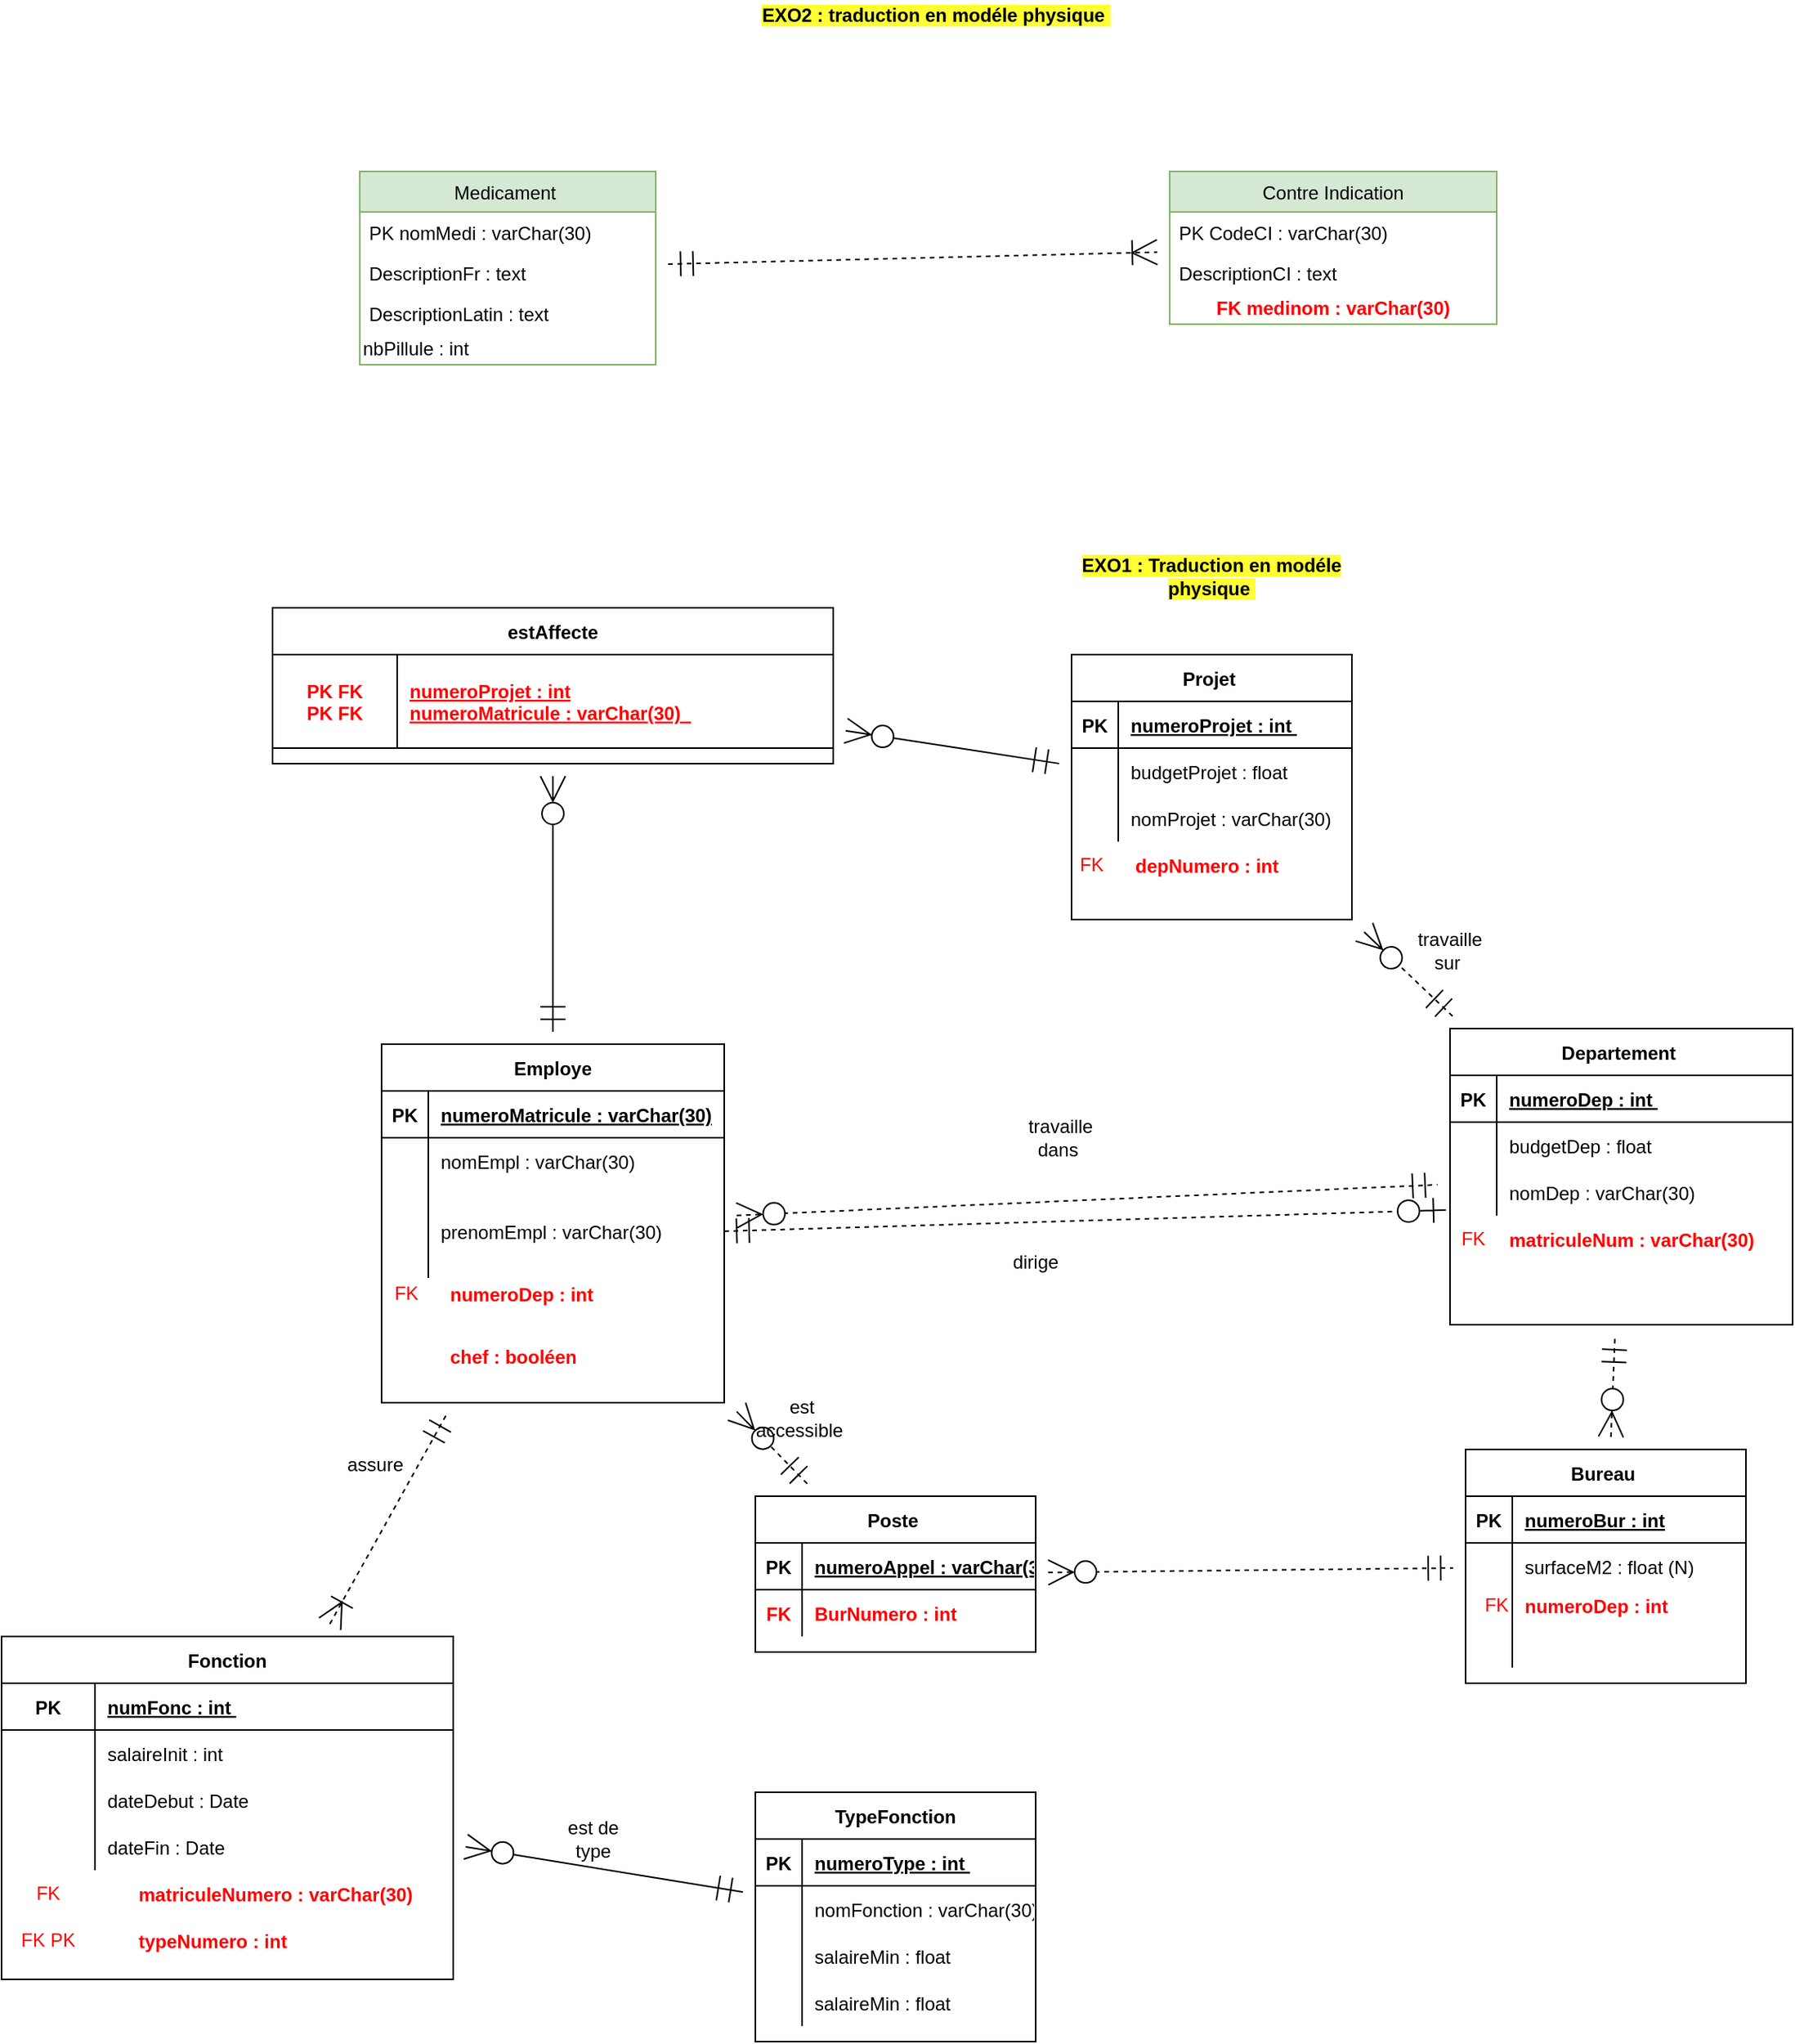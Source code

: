 <mxfile version="15.3.5" type="github">
  <diagram id="g3mVqeSmK5UX76V1MI1i" name="Page-1">
    <mxGraphModel dx="2046" dy="681" grid="1" gridSize="10" guides="1" tooltips="1" connect="1" arrows="1" fold="1" page="1" pageScale="1" pageWidth="827" pageHeight="1169" math="0" shadow="0">
      <root>
        <mxCell id="0" />
        <mxCell id="1" parent="0" />
        <mxCell id="WmKtAFG8N5slOJCgmu7g-1" value="Medicament " style="swimlane;fontStyle=0;childLayout=stackLayout;horizontal=1;startSize=26;fillColor=#d5e8d4;horizontalStack=0;resizeParent=1;resizeParentMax=0;resizeLast=0;collapsible=1;marginBottom=0;hachureGap=4;pointerEvents=0;strokeColor=#82b366;" parent="1" vertex="1">
          <mxGeometry x="-20" y="170" width="190" height="124" as="geometry" />
        </mxCell>
        <mxCell id="WmKtAFG8N5slOJCgmu7g-2" value="PK nomMedi : varChar(30)" style="text;strokeColor=none;fillColor=none;align=left;verticalAlign=top;spacingLeft=4;spacingRight=4;overflow=hidden;rotatable=0;points=[[0,0.5],[1,0.5]];portConstraint=eastwest;fontStyle=0" parent="WmKtAFG8N5slOJCgmu7g-1" vertex="1">
          <mxGeometry y="26" width="190" height="26" as="geometry" />
        </mxCell>
        <mxCell id="WmKtAFG8N5slOJCgmu7g-3" value="DescriptionFr : text" style="text;strokeColor=none;fillColor=none;align=left;verticalAlign=top;spacingLeft=4;spacingRight=4;overflow=hidden;rotatable=0;points=[[0,0.5],[1,0.5]];portConstraint=eastwest;" parent="WmKtAFG8N5slOJCgmu7g-1" vertex="1">
          <mxGeometry y="52" width="190" height="26" as="geometry" />
        </mxCell>
        <mxCell id="WmKtAFG8N5slOJCgmu7g-4" value="DescriptionLatin : text" style="text;strokeColor=none;fillColor=none;align=left;verticalAlign=top;spacingLeft=4;spacingRight=4;overflow=hidden;rotatable=0;points=[[0,0.5],[1,0.5]];portConstraint=eastwest;" parent="WmKtAFG8N5slOJCgmu7g-1" vertex="1">
          <mxGeometry y="78" width="190" height="26" as="geometry" />
        </mxCell>
        <mxCell id="WmKtAFG8N5slOJCgmu7g-5" value="nbPillule : int" style="text;html=1;strokeColor=none;fillColor=none;align=left;verticalAlign=middle;whiteSpace=wrap;rounded=0;hachureGap=4;pointerEvents=0;" parent="WmKtAFG8N5slOJCgmu7g-1" vertex="1">
          <mxGeometry y="104" width="190" height="20" as="geometry" />
        </mxCell>
        <mxCell id="WmKtAFG8N5slOJCgmu7g-6" value="Contre Indication" style="swimlane;fontStyle=0;childLayout=stackLayout;horizontal=1;startSize=26;fillColor=#d5e8d4;horizontalStack=0;resizeParent=1;resizeParentMax=0;resizeLast=0;collapsible=1;marginBottom=0;hachureGap=4;pointerEvents=0;strokeColor=#82b366;" parent="1" vertex="1">
          <mxGeometry x="500" y="170" width="210" height="98" as="geometry" />
        </mxCell>
        <mxCell id="WmKtAFG8N5slOJCgmu7g-7" value="PK CodeCI : varChar(30)" style="text;strokeColor=none;fillColor=none;align=left;verticalAlign=top;spacingLeft=4;spacingRight=4;overflow=hidden;rotatable=0;points=[[0,0.5],[1,0.5]];portConstraint=eastwest;fontStyle=0" parent="WmKtAFG8N5slOJCgmu7g-6" vertex="1">
          <mxGeometry y="26" width="210" height="26" as="geometry" />
        </mxCell>
        <mxCell id="WmKtAFG8N5slOJCgmu7g-8" value="DescriptionCI : text " style="text;strokeColor=none;fillColor=none;align=left;verticalAlign=top;spacingLeft=4;spacingRight=4;overflow=hidden;rotatable=0;points=[[0,0.5],[1,0.5]];portConstraint=eastwest;" parent="WmKtAFG8N5slOJCgmu7g-6" vertex="1">
          <mxGeometry y="52" width="210" height="26" as="geometry" />
        </mxCell>
        <mxCell id="WmKtAFG8N5slOJCgmu7g-11" value="&lt;b&gt;&lt;font color=&quot;#ff0000&quot;&gt;FK medinom : varChar(30)&lt;/font&gt;&lt;/b&gt;" style="text;html=1;strokeColor=none;fillColor=none;align=center;verticalAlign=middle;whiteSpace=wrap;rounded=0;hachureGap=4;pointerEvents=0;" parent="WmKtAFG8N5slOJCgmu7g-6" vertex="1">
          <mxGeometry y="78" width="210" height="20" as="geometry" />
        </mxCell>
        <mxCell id="WmKtAFG8N5slOJCgmu7g-10" value="" style="endArrow=ERoneToMany;dashed=1;html=1;startSize=14;endSize=14;sourcePerimeterSpacing=8;targetPerimeterSpacing=8;startArrow=ERmandOne;startFill=0;endFill=0;" parent="1" source="WmKtAFG8N5slOJCgmu7g-1" target="WmKtAFG8N5slOJCgmu7g-6" edge="1">
          <mxGeometry width="50" height="50" relative="1" as="geometry">
            <mxPoint x="310" y="240" as="sourcePoint" />
            <mxPoint x="360" y="190" as="targetPoint" />
          </mxGeometry>
        </mxCell>
        <mxCell id="WmKtAFG8N5slOJCgmu7g-12" value="&lt;b style=&quot;background-color: rgb(255 , 255 , 51)&quot;&gt;EXO2 : traduction en modéle physique&amp;nbsp;&lt;/b&gt;" style="text;html=1;strokeColor=none;fillColor=none;align=center;verticalAlign=middle;whiteSpace=wrap;rounded=0;hachureGap=4;pointerEvents=0;" parent="1" vertex="1">
          <mxGeometry x="220" y="60" width="260" height="20" as="geometry" />
        </mxCell>
        <mxCell id="E8sl169XmfHfBf8Qk7qb-1" value="&lt;b style=&quot;background-color: rgb(255 , 255 , 51)&quot;&gt;EXO1 : Traduction en modéle physique&amp;nbsp;&lt;/b&gt;" style="text;html=1;strokeColor=none;fillColor=none;align=center;verticalAlign=middle;whiteSpace=wrap;rounded=0;hachureGap=4;pointerEvents=0;" vertex="1" parent="1">
          <mxGeometry x="414" y="420" width="226" height="20" as="geometry" />
        </mxCell>
        <mxCell id="E8sl169XmfHfBf8Qk7qb-2" value="Projet " style="shape=table;startSize=30;container=1;collapsible=1;childLayout=tableLayout;fixedRows=1;rowLines=0;fontStyle=1;align=center;resizeLast=1;hachureGap=4;pointerEvents=0;" vertex="1" parent="1">
          <mxGeometry x="437" y="480" width="180" height="170" as="geometry" />
        </mxCell>
        <mxCell id="E8sl169XmfHfBf8Qk7qb-3" value="" style="shape=partialRectangle;collapsible=0;dropTarget=0;pointerEvents=0;fillColor=none;top=0;left=0;bottom=1;right=0;points=[[0,0.5],[1,0.5]];portConstraint=eastwest;" vertex="1" parent="E8sl169XmfHfBf8Qk7qb-2">
          <mxGeometry y="30" width="180" height="30" as="geometry" />
        </mxCell>
        <mxCell id="E8sl169XmfHfBf8Qk7qb-4" value="PK" style="shape=partialRectangle;connectable=0;fillColor=none;top=0;left=0;bottom=0;right=0;fontStyle=1;overflow=hidden;" vertex="1" parent="E8sl169XmfHfBf8Qk7qb-3">
          <mxGeometry width="30" height="30" as="geometry">
            <mxRectangle width="30" height="30" as="alternateBounds" />
          </mxGeometry>
        </mxCell>
        <mxCell id="E8sl169XmfHfBf8Qk7qb-5" value="numeroProjet : int " style="shape=partialRectangle;connectable=0;fillColor=none;top=0;left=0;bottom=0;right=0;align=left;spacingLeft=6;fontStyle=5;overflow=hidden;" vertex="1" parent="E8sl169XmfHfBf8Qk7qb-3">
          <mxGeometry x="30" width="150" height="30" as="geometry">
            <mxRectangle width="150" height="30" as="alternateBounds" />
          </mxGeometry>
        </mxCell>
        <mxCell id="E8sl169XmfHfBf8Qk7qb-6" value="" style="shape=partialRectangle;collapsible=0;dropTarget=0;pointerEvents=0;fillColor=none;top=0;left=0;bottom=0;right=0;points=[[0,0.5],[1,0.5]];portConstraint=eastwest;" vertex="1" parent="E8sl169XmfHfBf8Qk7qb-2">
          <mxGeometry y="60" width="180" height="30" as="geometry" />
        </mxCell>
        <mxCell id="E8sl169XmfHfBf8Qk7qb-7" value="" style="shape=partialRectangle;connectable=0;fillColor=none;top=0;left=0;bottom=0;right=0;editable=1;overflow=hidden;" vertex="1" parent="E8sl169XmfHfBf8Qk7qb-6">
          <mxGeometry width="30" height="30" as="geometry">
            <mxRectangle width="30" height="30" as="alternateBounds" />
          </mxGeometry>
        </mxCell>
        <mxCell id="E8sl169XmfHfBf8Qk7qb-8" value="budgetProjet : float " style="shape=partialRectangle;connectable=0;fillColor=none;top=0;left=0;bottom=0;right=0;align=left;spacingLeft=6;overflow=hidden;" vertex="1" parent="E8sl169XmfHfBf8Qk7qb-6">
          <mxGeometry x="30" width="150" height="30" as="geometry">
            <mxRectangle width="150" height="30" as="alternateBounds" />
          </mxGeometry>
        </mxCell>
        <mxCell id="E8sl169XmfHfBf8Qk7qb-9" value="" style="shape=partialRectangle;collapsible=0;dropTarget=0;pointerEvents=0;fillColor=none;top=0;left=0;bottom=0;right=0;points=[[0,0.5],[1,0.5]];portConstraint=eastwest;" vertex="1" parent="E8sl169XmfHfBf8Qk7qb-2">
          <mxGeometry y="90" width="180" height="30" as="geometry" />
        </mxCell>
        <mxCell id="E8sl169XmfHfBf8Qk7qb-10" value="" style="shape=partialRectangle;connectable=0;fillColor=none;top=0;left=0;bottom=0;right=0;editable=1;overflow=hidden;" vertex="1" parent="E8sl169XmfHfBf8Qk7qb-9">
          <mxGeometry width="30" height="30" as="geometry">
            <mxRectangle width="30" height="30" as="alternateBounds" />
          </mxGeometry>
        </mxCell>
        <mxCell id="E8sl169XmfHfBf8Qk7qb-11" value="nomProjet : varChar(30)" style="shape=partialRectangle;connectable=0;fillColor=none;top=0;left=0;bottom=0;right=0;align=left;spacingLeft=6;overflow=hidden;" vertex="1" parent="E8sl169XmfHfBf8Qk7qb-9">
          <mxGeometry x="30" width="150" height="30" as="geometry">
            <mxRectangle width="150" height="30" as="alternateBounds" />
          </mxGeometry>
        </mxCell>
        <mxCell id="E8sl169XmfHfBf8Qk7qb-15" value="Departement " style="shape=table;startSize=30;container=1;collapsible=1;childLayout=tableLayout;fixedRows=1;rowLines=0;fontStyle=1;align=center;resizeLast=1;hachureGap=4;pointerEvents=0;" vertex="1" parent="1">
          <mxGeometry x="680" y="720" width="220" height="190" as="geometry" />
        </mxCell>
        <mxCell id="E8sl169XmfHfBf8Qk7qb-16" value="" style="shape=partialRectangle;collapsible=0;dropTarget=0;pointerEvents=0;fillColor=none;top=0;left=0;bottom=1;right=0;points=[[0,0.5],[1,0.5]];portConstraint=eastwest;" vertex="1" parent="E8sl169XmfHfBf8Qk7qb-15">
          <mxGeometry y="30" width="220" height="30" as="geometry" />
        </mxCell>
        <mxCell id="E8sl169XmfHfBf8Qk7qb-17" value="PK" style="shape=partialRectangle;connectable=0;fillColor=none;top=0;left=0;bottom=0;right=0;fontStyle=1;overflow=hidden;" vertex="1" parent="E8sl169XmfHfBf8Qk7qb-16">
          <mxGeometry width="30" height="30" as="geometry">
            <mxRectangle width="30" height="30" as="alternateBounds" />
          </mxGeometry>
        </mxCell>
        <mxCell id="E8sl169XmfHfBf8Qk7qb-18" value="numeroDep : int " style="shape=partialRectangle;connectable=0;fillColor=none;top=0;left=0;bottom=0;right=0;align=left;spacingLeft=6;fontStyle=5;overflow=hidden;" vertex="1" parent="E8sl169XmfHfBf8Qk7qb-16">
          <mxGeometry x="30" width="190" height="30" as="geometry">
            <mxRectangle width="190" height="30" as="alternateBounds" />
          </mxGeometry>
        </mxCell>
        <mxCell id="E8sl169XmfHfBf8Qk7qb-19" value="" style="shape=partialRectangle;collapsible=0;dropTarget=0;pointerEvents=0;fillColor=none;top=0;left=0;bottom=0;right=0;points=[[0,0.5],[1,0.5]];portConstraint=eastwest;" vertex="1" parent="E8sl169XmfHfBf8Qk7qb-15">
          <mxGeometry y="60" width="220" height="30" as="geometry" />
        </mxCell>
        <mxCell id="E8sl169XmfHfBf8Qk7qb-20" value="" style="shape=partialRectangle;connectable=0;fillColor=none;top=0;left=0;bottom=0;right=0;editable=1;overflow=hidden;" vertex="1" parent="E8sl169XmfHfBf8Qk7qb-19">
          <mxGeometry width="30" height="30" as="geometry">
            <mxRectangle width="30" height="30" as="alternateBounds" />
          </mxGeometry>
        </mxCell>
        <mxCell id="E8sl169XmfHfBf8Qk7qb-21" value="budgetDep : float " style="shape=partialRectangle;connectable=0;fillColor=none;top=0;left=0;bottom=0;right=0;align=left;spacingLeft=6;overflow=hidden;" vertex="1" parent="E8sl169XmfHfBf8Qk7qb-19">
          <mxGeometry x="30" width="190" height="30" as="geometry">
            <mxRectangle width="190" height="30" as="alternateBounds" />
          </mxGeometry>
        </mxCell>
        <mxCell id="E8sl169XmfHfBf8Qk7qb-22" value="" style="shape=partialRectangle;collapsible=0;dropTarget=0;pointerEvents=0;fillColor=none;top=0;left=0;bottom=0;right=0;points=[[0,0.5],[1,0.5]];portConstraint=eastwest;" vertex="1" parent="E8sl169XmfHfBf8Qk7qb-15">
          <mxGeometry y="90" width="220" height="30" as="geometry" />
        </mxCell>
        <mxCell id="E8sl169XmfHfBf8Qk7qb-23" value="" style="shape=partialRectangle;connectable=0;fillColor=none;top=0;left=0;bottom=0;right=0;editable=1;overflow=hidden;" vertex="1" parent="E8sl169XmfHfBf8Qk7qb-22">
          <mxGeometry width="30" height="30" as="geometry">
            <mxRectangle width="30" height="30" as="alternateBounds" />
          </mxGeometry>
        </mxCell>
        <mxCell id="E8sl169XmfHfBf8Qk7qb-24" value="nomDep : varChar(30)" style="shape=partialRectangle;connectable=0;fillColor=none;top=0;left=0;bottom=0;right=0;align=left;spacingLeft=6;overflow=hidden;" vertex="1" parent="E8sl169XmfHfBf8Qk7qb-22">
          <mxGeometry x="30" width="190" height="30" as="geometry">
            <mxRectangle width="190" height="30" as="alternateBounds" />
          </mxGeometry>
        </mxCell>
        <mxCell id="E8sl169XmfHfBf8Qk7qb-28" value="Bureau " style="shape=table;startSize=30;container=1;collapsible=1;childLayout=tableLayout;fixedRows=1;rowLines=0;fontStyle=1;align=center;resizeLast=1;hachureGap=4;pointerEvents=0;" vertex="1" parent="1">
          <mxGeometry x="690" y="990" width="180" height="150" as="geometry" />
        </mxCell>
        <mxCell id="E8sl169XmfHfBf8Qk7qb-29" value="" style="shape=partialRectangle;collapsible=0;dropTarget=0;pointerEvents=0;fillColor=none;top=0;left=0;bottom=1;right=0;points=[[0,0.5],[1,0.5]];portConstraint=eastwest;" vertex="1" parent="E8sl169XmfHfBf8Qk7qb-28">
          <mxGeometry y="30" width="180" height="30" as="geometry" />
        </mxCell>
        <mxCell id="E8sl169XmfHfBf8Qk7qb-30" value="PK" style="shape=partialRectangle;connectable=0;fillColor=none;top=0;left=0;bottom=0;right=0;fontStyle=1;overflow=hidden;" vertex="1" parent="E8sl169XmfHfBf8Qk7qb-29">
          <mxGeometry width="30" height="30" as="geometry">
            <mxRectangle width="30" height="30" as="alternateBounds" />
          </mxGeometry>
        </mxCell>
        <mxCell id="E8sl169XmfHfBf8Qk7qb-31" value="numeroBur : int" style="shape=partialRectangle;connectable=0;fillColor=none;top=0;left=0;bottom=0;right=0;align=left;spacingLeft=6;fontStyle=5;overflow=hidden;" vertex="1" parent="E8sl169XmfHfBf8Qk7qb-29">
          <mxGeometry x="30" width="150" height="30" as="geometry">
            <mxRectangle width="150" height="30" as="alternateBounds" />
          </mxGeometry>
        </mxCell>
        <mxCell id="E8sl169XmfHfBf8Qk7qb-32" value="" style="shape=partialRectangle;collapsible=0;dropTarget=0;pointerEvents=0;fillColor=none;top=0;left=0;bottom=0;right=0;points=[[0,0.5],[1,0.5]];portConstraint=eastwest;" vertex="1" parent="E8sl169XmfHfBf8Qk7qb-28">
          <mxGeometry y="60" width="180" height="30" as="geometry" />
        </mxCell>
        <mxCell id="E8sl169XmfHfBf8Qk7qb-33" value="" style="shape=partialRectangle;connectable=0;fillColor=none;top=0;left=0;bottom=0;right=0;editable=1;overflow=hidden;" vertex="1" parent="E8sl169XmfHfBf8Qk7qb-32">
          <mxGeometry width="30" height="30" as="geometry">
            <mxRectangle width="30" height="30" as="alternateBounds" />
          </mxGeometry>
        </mxCell>
        <mxCell id="E8sl169XmfHfBf8Qk7qb-34" value="surfaceM2 : float (N)" style="shape=partialRectangle;connectable=0;fillColor=none;top=0;left=0;bottom=0;right=0;align=left;spacingLeft=6;overflow=hidden;" vertex="1" parent="E8sl169XmfHfBf8Qk7qb-32">
          <mxGeometry x="30" width="150" height="30" as="geometry">
            <mxRectangle width="150" height="30" as="alternateBounds" />
          </mxGeometry>
        </mxCell>
        <mxCell id="E8sl169XmfHfBf8Qk7qb-35" value="" style="shape=partialRectangle;collapsible=0;dropTarget=0;pointerEvents=0;fillColor=none;top=0;left=0;bottom=0;right=0;points=[[0,0.5],[1,0.5]];portConstraint=eastwest;" vertex="1" parent="E8sl169XmfHfBf8Qk7qb-28">
          <mxGeometry y="90" width="180" height="20" as="geometry" />
        </mxCell>
        <mxCell id="E8sl169XmfHfBf8Qk7qb-36" value="" style="shape=partialRectangle;connectable=0;fillColor=none;top=0;left=0;bottom=0;right=0;editable=1;overflow=hidden;" vertex="1" parent="E8sl169XmfHfBf8Qk7qb-35">
          <mxGeometry width="30" height="20" as="geometry">
            <mxRectangle width="30" height="20" as="alternateBounds" />
          </mxGeometry>
        </mxCell>
        <mxCell id="E8sl169XmfHfBf8Qk7qb-37" value="numeroDep : int " style="shape=partialRectangle;connectable=0;fillColor=none;top=0;left=0;bottom=0;right=0;align=left;spacingLeft=6;overflow=hidden;fontStyle=1;fontColor=#FF0000;" vertex="1" parent="E8sl169XmfHfBf8Qk7qb-35">
          <mxGeometry x="30" width="150" height="20" as="geometry">
            <mxRectangle width="150" height="20" as="alternateBounds" />
          </mxGeometry>
        </mxCell>
        <mxCell id="E8sl169XmfHfBf8Qk7qb-38" value="" style="shape=partialRectangle;collapsible=0;dropTarget=0;pointerEvents=0;fillColor=none;top=0;left=0;bottom=0;right=0;points=[[0,0.5],[1,0.5]];portConstraint=eastwest;" vertex="1" parent="E8sl169XmfHfBf8Qk7qb-28">
          <mxGeometry y="110" width="180" height="30" as="geometry" />
        </mxCell>
        <mxCell id="E8sl169XmfHfBf8Qk7qb-39" value="" style="shape=partialRectangle;connectable=0;fillColor=none;top=0;left=0;bottom=0;right=0;editable=1;overflow=hidden;" vertex="1" parent="E8sl169XmfHfBf8Qk7qb-38">
          <mxGeometry width="30" height="30" as="geometry">
            <mxRectangle width="30" height="30" as="alternateBounds" />
          </mxGeometry>
        </mxCell>
        <mxCell id="E8sl169XmfHfBf8Qk7qb-40" value="" style="shape=partialRectangle;connectable=0;fillColor=none;top=0;left=0;bottom=0;right=0;align=left;spacingLeft=6;overflow=hidden;" vertex="1" parent="E8sl169XmfHfBf8Qk7qb-38">
          <mxGeometry x="30" width="150" height="30" as="geometry">
            <mxRectangle width="150" height="30" as="alternateBounds" />
          </mxGeometry>
        </mxCell>
        <mxCell id="E8sl169XmfHfBf8Qk7qb-41" value="Poste " style="shape=table;startSize=30;container=1;collapsible=1;childLayout=tableLayout;fixedRows=1;rowLines=0;fontStyle=1;align=center;resizeLast=1;hachureGap=4;pointerEvents=0;" vertex="1" parent="1">
          <mxGeometry x="234" y="1020" width="180" height="100" as="geometry" />
        </mxCell>
        <mxCell id="E8sl169XmfHfBf8Qk7qb-42" value="" style="shape=partialRectangle;collapsible=0;dropTarget=0;pointerEvents=0;fillColor=none;top=0;left=0;bottom=1;right=0;points=[[0,0.5],[1,0.5]];portConstraint=eastwest;" vertex="1" parent="E8sl169XmfHfBf8Qk7qb-41">
          <mxGeometry y="30" width="180" height="30" as="geometry" />
        </mxCell>
        <mxCell id="E8sl169XmfHfBf8Qk7qb-43" value="PK" style="shape=partialRectangle;connectable=0;fillColor=none;top=0;left=0;bottom=0;right=0;fontStyle=1;overflow=hidden;" vertex="1" parent="E8sl169XmfHfBf8Qk7qb-42">
          <mxGeometry width="30" height="30" as="geometry">
            <mxRectangle width="30" height="30" as="alternateBounds" />
          </mxGeometry>
        </mxCell>
        <mxCell id="E8sl169XmfHfBf8Qk7qb-44" value="numeroAppel : varChar(30) " style="shape=partialRectangle;connectable=0;fillColor=none;top=0;left=0;bottom=0;right=0;align=left;spacingLeft=6;fontStyle=5;overflow=hidden;" vertex="1" parent="E8sl169XmfHfBf8Qk7qb-42">
          <mxGeometry x="30" width="150" height="30" as="geometry">
            <mxRectangle width="150" height="30" as="alternateBounds" />
          </mxGeometry>
        </mxCell>
        <mxCell id="E8sl169XmfHfBf8Qk7qb-51" value="" style="shape=partialRectangle;collapsible=0;dropTarget=0;pointerEvents=0;fillColor=none;top=0;left=0;bottom=0;right=0;points=[[0,0.5],[1,0.5]];portConstraint=eastwest;" vertex="1" parent="E8sl169XmfHfBf8Qk7qb-41">
          <mxGeometry y="60" width="180" height="30" as="geometry" />
        </mxCell>
        <mxCell id="E8sl169XmfHfBf8Qk7qb-52" value="FK" style="shape=partialRectangle;connectable=0;fillColor=none;top=0;left=0;bottom=0;right=0;editable=1;overflow=hidden;fontStyle=1;fontColor=#FF0000;" vertex="1" parent="E8sl169XmfHfBf8Qk7qb-51">
          <mxGeometry width="30" height="30" as="geometry">
            <mxRectangle width="30" height="30" as="alternateBounds" />
          </mxGeometry>
        </mxCell>
        <mxCell id="E8sl169XmfHfBf8Qk7qb-53" value="BurNumero : int " style="shape=partialRectangle;connectable=0;fillColor=none;top=0;left=0;bottom=0;right=0;align=left;spacingLeft=6;overflow=hidden;fontStyle=1;fontColor=#FF0000;" vertex="1" parent="E8sl169XmfHfBf8Qk7qb-51">
          <mxGeometry x="30" width="150" height="30" as="geometry">
            <mxRectangle width="150" height="30" as="alternateBounds" />
          </mxGeometry>
        </mxCell>
        <mxCell id="E8sl169XmfHfBf8Qk7qb-54" value="TypeFonction" style="shape=table;startSize=30;container=1;collapsible=1;childLayout=tableLayout;fixedRows=1;rowLines=0;fontStyle=1;align=center;resizeLast=1;hachureGap=4;pointerEvents=0;" vertex="1" parent="1">
          <mxGeometry x="234" y="1210" width="180" height="160" as="geometry" />
        </mxCell>
        <mxCell id="E8sl169XmfHfBf8Qk7qb-55" value="" style="shape=partialRectangle;collapsible=0;dropTarget=0;pointerEvents=0;fillColor=none;top=0;left=0;bottom=1;right=0;points=[[0,0.5],[1,0.5]];portConstraint=eastwest;" vertex="1" parent="E8sl169XmfHfBf8Qk7qb-54">
          <mxGeometry y="30" width="180" height="30" as="geometry" />
        </mxCell>
        <mxCell id="E8sl169XmfHfBf8Qk7qb-56" value="PK" style="shape=partialRectangle;connectable=0;fillColor=none;top=0;left=0;bottom=0;right=0;fontStyle=1;overflow=hidden;" vertex="1" parent="E8sl169XmfHfBf8Qk7qb-55">
          <mxGeometry width="30" height="30" as="geometry">
            <mxRectangle width="30" height="30" as="alternateBounds" />
          </mxGeometry>
        </mxCell>
        <mxCell id="E8sl169XmfHfBf8Qk7qb-57" value="numeroType : int " style="shape=partialRectangle;connectable=0;fillColor=none;top=0;left=0;bottom=0;right=0;align=left;spacingLeft=6;fontStyle=5;overflow=hidden;" vertex="1" parent="E8sl169XmfHfBf8Qk7qb-55">
          <mxGeometry x="30" width="150" height="30" as="geometry">
            <mxRectangle width="150" height="30" as="alternateBounds" />
          </mxGeometry>
        </mxCell>
        <mxCell id="E8sl169XmfHfBf8Qk7qb-58" value="" style="shape=partialRectangle;collapsible=0;dropTarget=0;pointerEvents=0;fillColor=none;top=0;left=0;bottom=0;right=0;points=[[0,0.5],[1,0.5]];portConstraint=eastwest;" vertex="1" parent="E8sl169XmfHfBf8Qk7qb-54">
          <mxGeometry y="60" width="180" height="30" as="geometry" />
        </mxCell>
        <mxCell id="E8sl169XmfHfBf8Qk7qb-59" value="" style="shape=partialRectangle;connectable=0;fillColor=none;top=0;left=0;bottom=0;right=0;editable=1;overflow=hidden;" vertex="1" parent="E8sl169XmfHfBf8Qk7qb-58">
          <mxGeometry width="30" height="30" as="geometry">
            <mxRectangle width="30" height="30" as="alternateBounds" />
          </mxGeometry>
        </mxCell>
        <mxCell id="E8sl169XmfHfBf8Qk7qb-60" value="nomFonction : varChar(30)" style="shape=partialRectangle;connectable=0;fillColor=none;top=0;left=0;bottom=0;right=0;align=left;spacingLeft=6;overflow=hidden;" vertex="1" parent="E8sl169XmfHfBf8Qk7qb-58">
          <mxGeometry x="30" width="150" height="30" as="geometry">
            <mxRectangle width="150" height="30" as="alternateBounds" />
          </mxGeometry>
        </mxCell>
        <mxCell id="E8sl169XmfHfBf8Qk7qb-61" value="" style="shape=partialRectangle;collapsible=0;dropTarget=0;pointerEvents=0;fillColor=none;top=0;left=0;bottom=0;right=0;points=[[0,0.5],[1,0.5]];portConstraint=eastwest;" vertex="1" parent="E8sl169XmfHfBf8Qk7qb-54">
          <mxGeometry y="90" width="180" height="30" as="geometry" />
        </mxCell>
        <mxCell id="E8sl169XmfHfBf8Qk7qb-62" value="" style="shape=partialRectangle;connectable=0;fillColor=none;top=0;left=0;bottom=0;right=0;editable=1;overflow=hidden;" vertex="1" parent="E8sl169XmfHfBf8Qk7qb-61">
          <mxGeometry width="30" height="30" as="geometry">
            <mxRectangle width="30" height="30" as="alternateBounds" />
          </mxGeometry>
        </mxCell>
        <mxCell id="E8sl169XmfHfBf8Qk7qb-63" value="salaireMin : float " style="shape=partialRectangle;connectable=0;fillColor=none;top=0;left=0;bottom=0;right=0;align=left;spacingLeft=6;overflow=hidden;" vertex="1" parent="E8sl169XmfHfBf8Qk7qb-61">
          <mxGeometry x="30" width="150" height="30" as="geometry">
            <mxRectangle width="150" height="30" as="alternateBounds" />
          </mxGeometry>
        </mxCell>
        <mxCell id="E8sl169XmfHfBf8Qk7qb-64" value="" style="shape=partialRectangle;collapsible=0;dropTarget=0;pointerEvents=0;fillColor=none;top=0;left=0;bottom=0;right=0;points=[[0,0.5],[1,0.5]];portConstraint=eastwest;" vertex="1" parent="E8sl169XmfHfBf8Qk7qb-54">
          <mxGeometry y="120" width="180" height="30" as="geometry" />
        </mxCell>
        <mxCell id="E8sl169XmfHfBf8Qk7qb-65" value="" style="shape=partialRectangle;connectable=0;fillColor=none;top=0;left=0;bottom=0;right=0;editable=1;overflow=hidden;" vertex="1" parent="E8sl169XmfHfBf8Qk7qb-64">
          <mxGeometry width="30" height="30" as="geometry">
            <mxRectangle width="30" height="30" as="alternateBounds" />
          </mxGeometry>
        </mxCell>
        <mxCell id="E8sl169XmfHfBf8Qk7qb-66" value="salaireMin : float " style="shape=partialRectangle;connectable=0;fillColor=none;top=0;left=0;bottom=0;right=0;align=left;spacingLeft=6;overflow=hidden;" vertex="1" parent="E8sl169XmfHfBf8Qk7qb-64">
          <mxGeometry x="30" width="150" height="30" as="geometry">
            <mxRectangle width="150" height="30" as="alternateBounds" />
          </mxGeometry>
        </mxCell>
        <mxCell id="E8sl169XmfHfBf8Qk7qb-67" value="Fonction" style="shape=table;startSize=30;container=1;collapsible=1;childLayout=tableLayout;fixedRows=1;rowLines=0;fontStyle=1;align=center;resizeLast=1;hachureGap=4;pointerEvents=0;" vertex="1" parent="1">
          <mxGeometry x="-250" y="1110" width="290" height="220" as="geometry" />
        </mxCell>
        <mxCell id="E8sl169XmfHfBf8Qk7qb-68" value="" style="shape=partialRectangle;collapsible=0;dropTarget=0;pointerEvents=0;fillColor=none;top=0;left=0;bottom=1;right=0;points=[[0,0.5],[1,0.5]];portConstraint=eastwest;" vertex="1" parent="E8sl169XmfHfBf8Qk7qb-67">
          <mxGeometry y="30" width="290" height="30" as="geometry" />
        </mxCell>
        <mxCell id="E8sl169XmfHfBf8Qk7qb-69" value="PK" style="shape=partialRectangle;connectable=0;fillColor=none;top=0;left=0;bottom=0;right=0;fontStyle=1;overflow=hidden;" vertex="1" parent="E8sl169XmfHfBf8Qk7qb-68">
          <mxGeometry width="60" height="30" as="geometry">
            <mxRectangle width="60" height="30" as="alternateBounds" />
          </mxGeometry>
        </mxCell>
        <mxCell id="E8sl169XmfHfBf8Qk7qb-70" value="numFonc : int " style="shape=partialRectangle;connectable=0;fillColor=none;top=0;left=0;bottom=0;right=0;align=left;spacingLeft=6;fontStyle=5;overflow=hidden;" vertex="1" parent="E8sl169XmfHfBf8Qk7qb-68">
          <mxGeometry x="60" width="230" height="30" as="geometry">
            <mxRectangle width="230" height="30" as="alternateBounds" />
          </mxGeometry>
        </mxCell>
        <mxCell id="E8sl169XmfHfBf8Qk7qb-71" value="" style="shape=partialRectangle;collapsible=0;dropTarget=0;pointerEvents=0;fillColor=none;top=0;left=0;bottom=0;right=0;points=[[0,0.5],[1,0.5]];portConstraint=eastwest;" vertex="1" parent="E8sl169XmfHfBf8Qk7qb-67">
          <mxGeometry y="60" width="290" height="30" as="geometry" />
        </mxCell>
        <mxCell id="E8sl169XmfHfBf8Qk7qb-72" value="" style="shape=partialRectangle;connectable=0;fillColor=none;top=0;left=0;bottom=0;right=0;editable=1;overflow=hidden;" vertex="1" parent="E8sl169XmfHfBf8Qk7qb-71">
          <mxGeometry width="60" height="30" as="geometry">
            <mxRectangle width="60" height="30" as="alternateBounds" />
          </mxGeometry>
        </mxCell>
        <mxCell id="E8sl169XmfHfBf8Qk7qb-73" value="salaireInit : int" style="shape=partialRectangle;connectable=0;fillColor=none;top=0;left=0;bottom=0;right=0;align=left;spacingLeft=6;overflow=hidden;" vertex="1" parent="E8sl169XmfHfBf8Qk7qb-71">
          <mxGeometry x="60" width="230" height="30" as="geometry">
            <mxRectangle width="230" height="30" as="alternateBounds" />
          </mxGeometry>
        </mxCell>
        <mxCell id="E8sl169XmfHfBf8Qk7qb-74" value="" style="shape=partialRectangle;collapsible=0;dropTarget=0;pointerEvents=0;fillColor=none;top=0;left=0;bottom=0;right=0;points=[[0,0.5],[1,0.5]];portConstraint=eastwest;" vertex="1" parent="E8sl169XmfHfBf8Qk7qb-67">
          <mxGeometry y="90" width="290" height="30" as="geometry" />
        </mxCell>
        <mxCell id="E8sl169XmfHfBf8Qk7qb-75" value="" style="shape=partialRectangle;connectable=0;fillColor=none;top=0;left=0;bottom=0;right=0;editable=1;overflow=hidden;" vertex="1" parent="E8sl169XmfHfBf8Qk7qb-74">
          <mxGeometry width="60" height="30" as="geometry">
            <mxRectangle width="60" height="30" as="alternateBounds" />
          </mxGeometry>
        </mxCell>
        <mxCell id="E8sl169XmfHfBf8Qk7qb-76" value="dateDebut : Date " style="shape=partialRectangle;connectable=0;fillColor=none;top=0;left=0;bottom=0;right=0;align=left;spacingLeft=6;overflow=hidden;" vertex="1" parent="E8sl169XmfHfBf8Qk7qb-74">
          <mxGeometry x="60" width="230" height="30" as="geometry">
            <mxRectangle width="230" height="30" as="alternateBounds" />
          </mxGeometry>
        </mxCell>
        <mxCell id="E8sl169XmfHfBf8Qk7qb-77" value="" style="shape=partialRectangle;collapsible=0;dropTarget=0;pointerEvents=0;fillColor=none;top=0;left=0;bottom=0;right=0;points=[[0,0.5],[1,0.5]];portConstraint=eastwest;" vertex="1" parent="E8sl169XmfHfBf8Qk7qb-67">
          <mxGeometry y="120" width="290" height="30" as="geometry" />
        </mxCell>
        <mxCell id="E8sl169XmfHfBf8Qk7qb-78" value="" style="shape=partialRectangle;connectable=0;fillColor=none;top=0;left=0;bottom=0;right=0;editable=1;overflow=hidden;" vertex="1" parent="E8sl169XmfHfBf8Qk7qb-77">
          <mxGeometry width="60" height="30" as="geometry">
            <mxRectangle width="60" height="30" as="alternateBounds" />
          </mxGeometry>
        </mxCell>
        <mxCell id="E8sl169XmfHfBf8Qk7qb-79" value="dateFin : Date " style="shape=partialRectangle;connectable=0;fillColor=none;top=0;left=0;bottom=0;right=0;align=left;spacingLeft=6;overflow=hidden;" vertex="1" parent="E8sl169XmfHfBf8Qk7qb-77">
          <mxGeometry x="60" width="230" height="30" as="geometry">
            <mxRectangle width="230" height="30" as="alternateBounds" />
          </mxGeometry>
        </mxCell>
        <mxCell id="E8sl169XmfHfBf8Qk7qb-80" value="Employe" style="shape=table;startSize=30;container=1;collapsible=1;childLayout=tableLayout;fixedRows=1;rowLines=0;fontStyle=1;align=center;resizeLast=1;hachureGap=4;pointerEvents=0;" vertex="1" parent="1">
          <mxGeometry x="-6" y="730" width="220" height="230" as="geometry" />
        </mxCell>
        <mxCell id="E8sl169XmfHfBf8Qk7qb-81" value="" style="shape=partialRectangle;collapsible=0;dropTarget=0;pointerEvents=0;fillColor=none;top=0;left=0;bottom=1;right=0;points=[[0,0.5],[1,0.5]];portConstraint=eastwest;" vertex="1" parent="E8sl169XmfHfBf8Qk7qb-80">
          <mxGeometry y="30" width="220" height="30" as="geometry" />
        </mxCell>
        <mxCell id="E8sl169XmfHfBf8Qk7qb-82" value="PK" style="shape=partialRectangle;connectable=0;fillColor=none;top=0;left=0;bottom=0;right=0;fontStyle=1;overflow=hidden;" vertex="1" parent="E8sl169XmfHfBf8Qk7qb-81">
          <mxGeometry width="30" height="30" as="geometry">
            <mxRectangle width="30" height="30" as="alternateBounds" />
          </mxGeometry>
        </mxCell>
        <mxCell id="E8sl169XmfHfBf8Qk7qb-83" value="numeroMatricule : varChar(30)" style="shape=partialRectangle;connectable=0;fillColor=none;top=0;left=0;bottom=0;right=0;align=left;spacingLeft=6;fontStyle=5;overflow=hidden;" vertex="1" parent="E8sl169XmfHfBf8Qk7qb-81">
          <mxGeometry x="30" width="190" height="30" as="geometry">
            <mxRectangle width="190" height="30" as="alternateBounds" />
          </mxGeometry>
        </mxCell>
        <mxCell id="E8sl169XmfHfBf8Qk7qb-84" value="" style="shape=partialRectangle;collapsible=0;dropTarget=0;pointerEvents=0;fillColor=none;top=0;left=0;bottom=0;right=0;points=[[0,0.5],[1,0.5]];portConstraint=eastwest;" vertex="1" parent="E8sl169XmfHfBf8Qk7qb-80">
          <mxGeometry y="60" width="220" height="30" as="geometry" />
        </mxCell>
        <mxCell id="E8sl169XmfHfBf8Qk7qb-85" value="" style="shape=partialRectangle;connectable=0;fillColor=none;top=0;left=0;bottom=0;right=0;editable=1;overflow=hidden;" vertex="1" parent="E8sl169XmfHfBf8Qk7qb-84">
          <mxGeometry width="30" height="30" as="geometry">
            <mxRectangle width="30" height="30" as="alternateBounds" />
          </mxGeometry>
        </mxCell>
        <mxCell id="E8sl169XmfHfBf8Qk7qb-86" value="nomEmpl : varChar(30)" style="shape=partialRectangle;connectable=0;fillColor=none;top=0;left=0;bottom=0;right=0;align=left;spacingLeft=6;overflow=hidden;" vertex="1" parent="E8sl169XmfHfBf8Qk7qb-84">
          <mxGeometry x="30" width="190" height="30" as="geometry">
            <mxRectangle width="190" height="30" as="alternateBounds" />
          </mxGeometry>
        </mxCell>
        <mxCell id="E8sl169XmfHfBf8Qk7qb-87" value="" style="shape=partialRectangle;collapsible=0;dropTarget=0;pointerEvents=0;fillColor=none;top=0;left=0;bottom=0;right=0;points=[[0,0.5],[1,0.5]];portConstraint=eastwest;" vertex="1" parent="E8sl169XmfHfBf8Qk7qb-80">
          <mxGeometry y="90" width="220" height="60" as="geometry" />
        </mxCell>
        <mxCell id="E8sl169XmfHfBf8Qk7qb-88" value="" style="shape=partialRectangle;connectable=0;fillColor=none;top=0;left=0;bottom=0;right=0;editable=1;overflow=hidden;" vertex="1" parent="E8sl169XmfHfBf8Qk7qb-87">
          <mxGeometry width="30" height="60" as="geometry">
            <mxRectangle width="30" height="60" as="alternateBounds" />
          </mxGeometry>
        </mxCell>
        <mxCell id="E8sl169XmfHfBf8Qk7qb-89" value="prenomEmpl : varChar(30)" style="shape=partialRectangle;connectable=0;fillColor=none;top=0;left=0;bottom=0;right=0;align=left;spacingLeft=6;overflow=hidden;" vertex="1" parent="E8sl169XmfHfBf8Qk7qb-87">
          <mxGeometry x="30" width="190" height="60" as="geometry">
            <mxRectangle width="190" height="60" as="alternateBounds" />
          </mxGeometry>
        </mxCell>
        <mxCell id="E8sl169XmfHfBf8Qk7qb-93" value="estAffecte" style="shape=table;startSize=30;container=1;collapsible=1;childLayout=tableLayout;fixedRows=1;rowLines=0;fontStyle=1;align=center;resizeLast=1;hachureGap=4;pointerEvents=0;" vertex="1" parent="1">
          <mxGeometry x="-76" y="450" width="360" height="100" as="geometry" />
        </mxCell>
        <mxCell id="E8sl169XmfHfBf8Qk7qb-94" value="" style="shape=partialRectangle;collapsible=0;dropTarget=0;pointerEvents=0;fillColor=none;top=0;left=0;bottom=1;right=0;points=[[0,0.5],[1,0.5]];portConstraint=eastwest;" vertex="1" parent="E8sl169XmfHfBf8Qk7qb-93">
          <mxGeometry y="30" width="360" height="60" as="geometry" />
        </mxCell>
        <mxCell id="E8sl169XmfHfBf8Qk7qb-95" value="PK FK &#xa;PK FK" style="shape=partialRectangle;connectable=0;fillColor=none;top=0;left=0;bottom=0;right=0;fontStyle=1;overflow=hidden;fontColor=#FF0000;" vertex="1" parent="E8sl169XmfHfBf8Qk7qb-94">
          <mxGeometry width="80" height="60" as="geometry">
            <mxRectangle width="80" height="60" as="alternateBounds" />
          </mxGeometry>
        </mxCell>
        <mxCell id="E8sl169XmfHfBf8Qk7qb-96" value="numeroProjet : int&#xa;numeroMatricule : varChar(30)  " style="shape=partialRectangle;connectable=0;fillColor=none;top=0;left=0;bottom=0;right=0;align=left;spacingLeft=6;fontStyle=5;overflow=hidden;fontColor=#FF0000;" vertex="1" parent="E8sl169XmfHfBf8Qk7qb-94">
          <mxGeometry x="80" width="280" height="60" as="geometry">
            <mxRectangle width="280" height="60" as="alternateBounds" />
          </mxGeometry>
        </mxCell>
        <mxCell id="E8sl169XmfHfBf8Qk7qb-106" value="" style="endArrow=ERzeroToMany;html=1;startSize=14;endSize=14;sourcePerimeterSpacing=8;targetPerimeterSpacing=8;startArrow=ERmandOne;startFill=0;endFill=0;" edge="1" parent="1" source="E8sl169XmfHfBf8Qk7qb-80" target="E8sl169XmfHfBf8Qk7qb-93">
          <mxGeometry width="50" height="50" relative="1" as="geometry">
            <mxPoint x="50" y="680" as="sourcePoint" />
            <mxPoint x="100" y="630" as="targetPoint" />
          </mxGeometry>
        </mxCell>
        <mxCell id="E8sl169XmfHfBf8Qk7qb-107" value="" style="endArrow=ERmandOne;html=1;startSize=14;endSize=14;sourcePerimeterSpacing=8;targetPerimeterSpacing=8;startArrow=ERzeroToMany;startFill=1;endFill=0;" edge="1" parent="1" source="E8sl169XmfHfBf8Qk7qb-93" target="E8sl169XmfHfBf8Qk7qb-2">
          <mxGeometry width="50" height="50" relative="1" as="geometry">
            <mxPoint x="350" y="500" as="sourcePoint" />
            <mxPoint x="400" y="450" as="targetPoint" />
          </mxGeometry>
        </mxCell>
        <mxCell id="E8sl169XmfHfBf8Qk7qb-108" value="" style="endArrow=ERmandOne;dashed=1;html=1;startSize=14;endSize=14;sourcePerimeterSpacing=8;targetPerimeterSpacing=8;startArrow=ERzeroToMany;startFill=1;endFill=0;" edge="1" parent="1" source="E8sl169XmfHfBf8Qk7qb-80" target="E8sl169XmfHfBf8Qk7qb-15">
          <mxGeometry width="50" height="50" relative="1" as="geometry">
            <mxPoint x="260" y="800" as="sourcePoint" />
            <mxPoint x="310" y="750" as="targetPoint" />
          </mxGeometry>
        </mxCell>
        <mxCell id="E8sl169XmfHfBf8Qk7qb-109" value="" style="endArrow=ERzeroToOne;dashed=1;html=1;startSize=14;endSize=14;sourcePerimeterSpacing=8;targetPerimeterSpacing=8;exitX=1;exitY=0.5;exitDx=0;exitDy=0;entryX=-0.012;entryY=0.88;entryDx=0;entryDy=0;entryPerimeter=0;startArrow=ERmandOne;startFill=0;endFill=0;" edge="1" parent="1" source="E8sl169XmfHfBf8Qk7qb-87" target="E8sl169XmfHfBf8Qk7qb-22">
          <mxGeometry width="50" height="50" relative="1" as="geometry">
            <mxPoint x="320" y="860" as="sourcePoint" />
            <mxPoint x="370" y="810" as="targetPoint" />
            <Array as="points" />
          </mxGeometry>
        </mxCell>
        <mxCell id="E8sl169XmfHfBf8Qk7qb-110" value="" style="endArrow=ERzeroToMany;dashed=1;html=1;startSize=14;endSize=14;sourcePerimeterSpacing=8;targetPerimeterSpacing=8;startArrow=ERmandOne;startFill=0;endFill=0;" edge="1" parent="1" source="E8sl169XmfHfBf8Qk7qb-41" target="E8sl169XmfHfBf8Qk7qb-80">
          <mxGeometry width="50" height="50" relative="1" as="geometry">
            <mxPoint x="160" y="940" as="sourcePoint" />
            <mxPoint x="210" y="890" as="targetPoint" />
          </mxGeometry>
        </mxCell>
        <mxCell id="E8sl169XmfHfBf8Qk7qb-111" value="" style="endArrow=ERmandOne;dashed=1;html=1;startSize=14;endSize=14;sourcePerimeterSpacing=8;targetPerimeterSpacing=8;startArrow=ERoneToMany;startFill=0;endFill=0;" edge="1" parent="1" source="E8sl169XmfHfBf8Qk7qb-67" target="E8sl169XmfHfBf8Qk7qb-80">
          <mxGeometry width="50" height="50" relative="1" as="geometry">
            <mxPoint x="-130" y="970" as="sourcePoint" />
            <mxPoint x="-80" y="920" as="targetPoint" />
          </mxGeometry>
        </mxCell>
        <mxCell id="E8sl169XmfHfBf8Qk7qb-112" value="" style="endArrow=ERmandOne;html=1;startSize=14;endSize=14;sourcePerimeterSpacing=8;targetPerimeterSpacing=8;startArrow=ERzeroToMany;startFill=1;endFill=0;" edge="1" parent="1" source="E8sl169XmfHfBf8Qk7qb-67" target="E8sl169XmfHfBf8Qk7qb-54">
          <mxGeometry width="50" height="50" relative="1" as="geometry">
            <mxPoint x="80" y="1220" as="sourcePoint" />
            <mxPoint x="130" y="1170" as="targetPoint" />
          </mxGeometry>
        </mxCell>
        <mxCell id="E8sl169XmfHfBf8Qk7qb-113" value="" style="endArrow=ERmandOne;dashed=1;html=1;startSize=14;endSize=14;sourcePerimeterSpacing=8;targetPerimeterSpacing=8;startArrow=ERzeroToMany;startFill=1;endFill=0;" edge="1" parent="1" source="E8sl169XmfHfBf8Qk7qb-41" target="E8sl169XmfHfBf8Qk7qb-28">
          <mxGeometry width="50" height="50" relative="1" as="geometry">
            <mxPoint x="570" y="1100" as="sourcePoint" />
            <mxPoint x="620" y="1050" as="targetPoint" />
          </mxGeometry>
        </mxCell>
        <mxCell id="E8sl169XmfHfBf8Qk7qb-114" value="" style="endArrow=ERmandOne;dashed=1;html=1;startSize=14;endSize=14;sourcePerimeterSpacing=8;targetPerimeterSpacing=8;startArrow=ERzeroToMany;startFill=1;endFill=0;" edge="1" parent="1" source="E8sl169XmfHfBf8Qk7qb-28" target="E8sl169XmfHfBf8Qk7qb-15">
          <mxGeometry width="50" height="50" relative="1" as="geometry">
            <mxPoint x="680" y="960" as="sourcePoint" />
            <mxPoint x="730" y="910" as="targetPoint" />
          </mxGeometry>
        </mxCell>
        <mxCell id="E8sl169XmfHfBf8Qk7qb-115" value="" style="endArrow=ERzeroToMany;dashed=1;html=1;startSize=14;endSize=14;sourcePerimeterSpacing=8;targetPerimeterSpacing=8;startArrow=ERmandOne;startFill=0;endFill=0;" edge="1" parent="1" source="E8sl169XmfHfBf8Qk7qb-15" target="E8sl169XmfHfBf8Qk7qb-2">
          <mxGeometry width="50" height="50" relative="1" as="geometry">
            <mxPoint x="710" y="680" as="sourcePoint" />
            <mxPoint x="760" y="630" as="targetPoint" />
          </mxGeometry>
        </mxCell>
        <mxCell id="E8sl169XmfHfBf8Qk7qb-119" value="numeroDep : int " style="shape=partialRectangle;connectable=0;fillColor=none;top=0;left=0;bottom=0;right=0;align=left;spacingLeft=6;overflow=hidden;fontStyle=1;strokeColor=#FF0000;fontColor=#FF0000;" vertex="1" parent="1">
          <mxGeometry x="30" y="860" width="190" height="60" as="geometry">
            <mxRectangle width="190" height="60" as="alternateBounds" />
          </mxGeometry>
        </mxCell>
        <mxCell id="E8sl169XmfHfBf8Qk7qb-120" value="FK" style="text;html=1;strokeColor=none;fillColor=none;align=center;verticalAlign=middle;whiteSpace=wrap;rounded=0;hachureGap=4;pointerEvents=0;fontColor=#FF0000;" vertex="1" parent="1">
          <mxGeometry x="-10" y="880" width="40" height="20" as="geometry" />
        </mxCell>
        <mxCell id="E8sl169XmfHfBf8Qk7qb-122" value="matriculeNumero : varChar(30)" style="shape=partialRectangle;connectable=0;fillColor=none;top=0;left=0;bottom=0;right=0;align=left;spacingLeft=6;overflow=hidden;fontStyle=1;fontColor=#FF0000;" vertex="1" parent="1">
          <mxGeometry x="-170" y="1260" width="210" height="30" as="geometry">
            <mxRectangle width="210" height="30" as="alternateBounds" />
          </mxGeometry>
        </mxCell>
        <mxCell id="E8sl169XmfHfBf8Qk7qb-123" value="FK" style="text;html=1;strokeColor=none;fillColor=none;align=center;verticalAlign=middle;whiteSpace=wrap;rounded=0;hachureGap=4;pointerEvents=0;fontColor=#FF0000;" vertex="1" parent="1">
          <mxGeometry x="-240" y="1265" width="40" height="20" as="geometry" />
        </mxCell>
        <mxCell id="E8sl169XmfHfBf8Qk7qb-124" value="typeNumero : int " style="shape=partialRectangle;connectable=0;fillColor=none;top=0;left=0;bottom=0;right=0;align=left;spacingLeft=6;overflow=hidden;fontStyle=1;fontColor=#FF0000;" vertex="1" parent="1">
          <mxGeometry x="-170" y="1290" width="210" height="30" as="geometry">
            <mxRectangle width="210" height="30" as="alternateBounds" />
          </mxGeometry>
        </mxCell>
        <mxCell id="E8sl169XmfHfBf8Qk7qb-125" value="FK PK" style="text;html=1;strokeColor=none;fillColor=none;align=center;verticalAlign=middle;whiteSpace=wrap;rounded=0;hachureGap=4;pointerEvents=0;fontColor=#FF0000;rotation=0;" vertex="1" parent="1">
          <mxGeometry x="-240" y="1295" width="40" height="20" as="geometry" />
        </mxCell>
        <mxCell id="E8sl169XmfHfBf8Qk7qb-126" value="FK" style="text;html=1;strokeColor=none;fillColor=none;align=center;verticalAlign=middle;whiteSpace=wrap;rounded=0;hachureGap=4;pointerEvents=0;fontColor=#FF0000;" vertex="1" parent="1">
          <mxGeometry x="690" y="1080" width="40" height="20" as="geometry" />
        </mxCell>
        <mxCell id="E8sl169XmfHfBf8Qk7qb-127" value="depNumero : int " style="shape=partialRectangle;connectable=0;fillColor=none;top=0;left=0;bottom=0;right=0;align=left;spacingLeft=6;overflow=hidden;fontStyle=1;fontColor=#FF0000;" vertex="1" parent="1">
          <mxGeometry x="470" y="600" width="150" height="30" as="geometry">
            <mxRectangle width="150" height="30" as="alternateBounds" />
          </mxGeometry>
        </mxCell>
        <mxCell id="E8sl169XmfHfBf8Qk7qb-128" value="FK" style="text;html=1;strokeColor=none;fillColor=none;align=center;verticalAlign=middle;whiteSpace=wrap;rounded=0;hachureGap=4;pointerEvents=0;fontColor=#FF0000;" vertex="1" parent="1">
          <mxGeometry x="430" y="605" width="40" height="20" as="geometry" />
        </mxCell>
        <mxCell id="E8sl169XmfHfBf8Qk7qb-129" value="&lt;font color=&quot;#000000&quot;&gt;est de type&lt;/font&gt;" style="text;html=1;strokeColor=none;fillColor=none;align=center;verticalAlign=middle;whiteSpace=wrap;rounded=0;hachureGap=4;pointerEvents=0;fontColor=#FF0000;" vertex="1" parent="1">
          <mxGeometry x="110" y="1230" width="40" height="20" as="geometry" />
        </mxCell>
        <mxCell id="E8sl169XmfHfBf8Qk7qb-130" value="&lt;font color=&quot;#000000&quot;&gt;assure&lt;/font&gt;" style="text;html=1;strokeColor=none;fillColor=none;align=center;verticalAlign=middle;whiteSpace=wrap;rounded=0;hachureGap=4;pointerEvents=0;fontColor=#FF0000;" vertex="1" parent="1">
          <mxGeometry x="-30" y="990" width="40" height="20" as="geometry" />
        </mxCell>
        <mxCell id="E8sl169XmfHfBf8Qk7qb-131" value="&lt;font color=&quot;#000000&quot;&gt;est accessible&lt;/font&gt;&amp;nbsp;" style="text;html=1;strokeColor=none;fillColor=none;align=center;verticalAlign=middle;whiteSpace=wrap;rounded=0;hachureGap=4;pointerEvents=0;fontColor=#FF0000;" vertex="1" parent="1">
          <mxGeometry x="244" y="960" width="40" height="20" as="geometry" />
        </mxCell>
        <mxCell id="E8sl169XmfHfBf8Qk7qb-132" value="&lt;font color=&quot;#000000&quot;&gt;dirige&lt;/font&gt;" style="text;html=1;strokeColor=none;fillColor=none;align=center;verticalAlign=middle;whiteSpace=wrap;rounded=0;hachureGap=4;pointerEvents=0;fontColor=#FF0000;" vertex="1" parent="1">
          <mxGeometry x="394" y="860" width="40" height="20" as="geometry" />
        </mxCell>
        <mxCell id="E8sl169XmfHfBf8Qk7qb-133" value="&lt;font color=&quot;#000000&quot;&gt;travaille dans&amp;nbsp;&lt;/font&gt;" style="text;html=1;strokeColor=none;fillColor=none;align=center;verticalAlign=middle;whiteSpace=wrap;rounded=0;hachureGap=4;pointerEvents=0;fontColor=#FF0000;" vertex="1" parent="1">
          <mxGeometry x="410" y="780" width="40" height="20" as="geometry" />
        </mxCell>
        <mxCell id="E8sl169XmfHfBf8Qk7qb-134" value="&lt;font color=&quot;#000000&quot;&gt;travaille sur&amp;nbsp;&lt;/font&gt;" style="text;html=1;strokeColor=none;fillColor=none;align=center;verticalAlign=middle;whiteSpace=wrap;rounded=0;hachureGap=4;pointerEvents=0;fontColor=#FF0000;" vertex="1" parent="1">
          <mxGeometry x="660" y="660" width="40" height="20" as="geometry" />
        </mxCell>
        <mxCell id="E8sl169XmfHfBf8Qk7qb-135" value="chef : booléen " style="shape=partialRectangle;connectable=0;fillColor=none;top=0;left=0;bottom=0;right=0;align=left;spacingLeft=6;overflow=hidden;fontStyle=1;strokeColor=#FF0000;fontColor=#FF0000;" vertex="1" parent="1">
          <mxGeometry x="30" y="900" width="190" height="60" as="geometry">
            <mxRectangle width="190" height="60" as="alternateBounds" />
          </mxGeometry>
        </mxCell>
        <mxCell id="E8sl169XmfHfBf8Qk7qb-137" value="matriculeNum : varChar(30)" style="shape=partialRectangle;connectable=0;fillColor=none;top=0;left=0;bottom=0;right=0;align=left;spacingLeft=6;overflow=hidden;fontStyle=1;fontColor=#FF0000;" vertex="1" parent="1">
          <mxGeometry x="710" y="840" width="170" height="30" as="geometry">
            <mxRectangle width="150" height="30" as="alternateBounds" />
          </mxGeometry>
        </mxCell>
        <mxCell id="E8sl169XmfHfBf8Qk7qb-138" value="FK" style="text;html=1;strokeColor=none;fillColor=none;align=center;verticalAlign=middle;whiteSpace=wrap;rounded=0;hachureGap=4;pointerEvents=0;fontColor=#FF0000;" vertex="1" parent="1">
          <mxGeometry x="675" y="845" width="40" height="20" as="geometry" />
        </mxCell>
      </root>
    </mxGraphModel>
  </diagram>
</mxfile>
